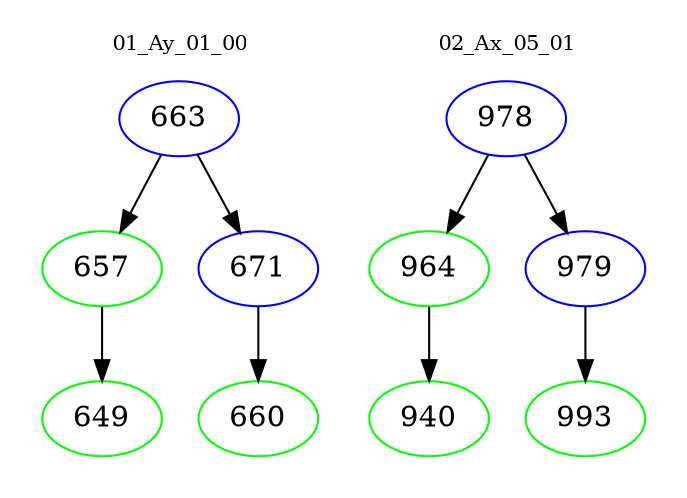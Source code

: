 digraph{
subgraph cluster_0 {
color = white
label = "01_Ay_01_00";
fontsize=10;
T0_663 [label="663", color="blue"]
T0_663 -> T0_657 [color="black"]
T0_657 [label="657", color="green"]
T0_657 -> T0_649 [color="black"]
T0_649 [label="649", color="green"]
T0_663 -> T0_671 [color="black"]
T0_671 [label="671", color="blue"]
T0_671 -> T0_660 [color="black"]
T0_660 [label="660", color="green"]
}
subgraph cluster_1 {
color = white
label = "02_Ax_05_01";
fontsize=10;
T1_978 [label="978", color="blue"]
T1_978 -> T1_964 [color="black"]
T1_964 [label="964", color="green"]
T1_964 -> T1_940 [color="black"]
T1_940 [label="940", color="green"]
T1_978 -> T1_979 [color="black"]
T1_979 [label="979", color="blue"]
T1_979 -> T1_993 [color="black"]
T1_993 [label="993", color="green"]
}
}
